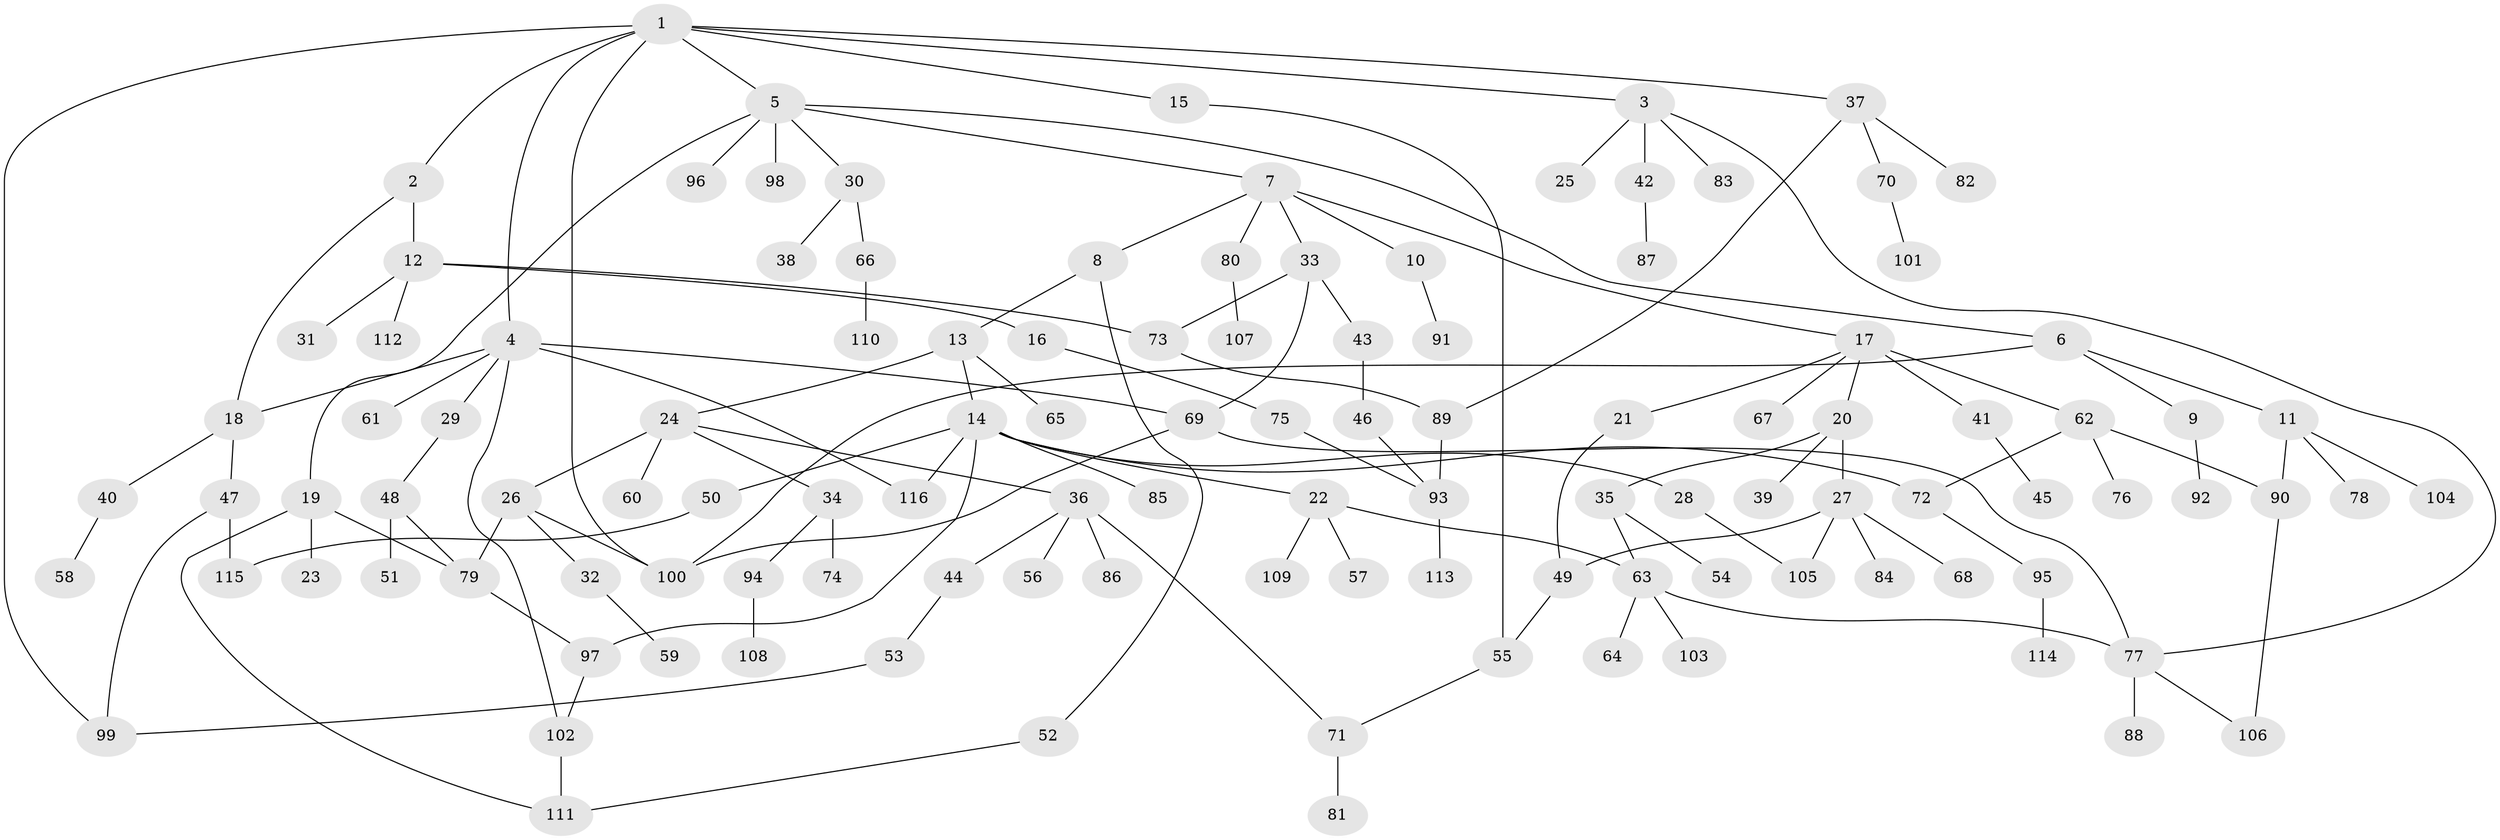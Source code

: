 // Generated by graph-tools (version 1.1) at 2025/25/03/09/25 03:25:26]
// undirected, 116 vertices, 144 edges
graph export_dot {
graph [start="1"]
  node [color=gray90,style=filled];
  1;
  2;
  3;
  4;
  5;
  6;
  7;
  8;
  9;
  10;
  11;
  12;
  13;
  14;
  15;
  16;
  17;
  18;
  19;
  20;
  21;
  22;
  23;
  24;
  25;
  26;
  27;
  28;
  29;
  30;
  31;
  32;
  33;
  34;
  35;
  36;
  37;
  38;
  39;
  40;
  41;
  42;
  43;
  44;
  45;
  46;
  47;
  48;
  49;
  50;
  51;
  52;
  53;
  54;
  55;
  56;
  57;
  58;
  59;
  60;
  61;
  62;
  63;
  64;
  65;
  66;
  67;
  68;
  69;
  70;
  71;
  72;
  73;
  74;
  75;
  76;
  77;
  78;
  79;
  80;
  81;
  82;
  83;
  84;
  85;
  86;
  87;
  88;
  89;
  90;
  91;
  92;
  93;
  94;
  95;
  96;
  97;
  98;
  99;
  100;
  101;
  102;
  103;
  104;
  105;
  106;
  107;
  108;
  109;
  110;
  111;
  112;
  113;
  114;
  115;
  116;
  1 -- 2;
  1 -- 3;
  1 -- 4;
  1 -- 5;
  1 -- 15;
  1 -- 37;
  1 -- 99;
  1 -- 100;
  2 -- 12;
  2 -- 18;
  3 -- 25;
  3 -- 42;
  3 -- 83;
  3 -- 77;
  4 -- 29;
  4 -- 61;
  4 -- 102;
  4 -- 18;
  4 -- 116;
  4 -- 69;
  5 -- 6;
  5 -- 7;
  5 -- 19;
  5 -- 30;
  5 -- 96;
  5 -- 98;
  6 -- 9;
  6 -- 11;
  6 -- 100;
  7 -- 8;
  7 -- 10;
  7 -- 17;
  7 -- 33;
  7 -- 80;
  8 -- 13;
  8 -- 52;
  9 -- 92;
  10 -- 91;
  11 -- 78;
  11 -- 104;
  11 -- 90;
  12 -- 16;
  12 -- 31;
  12 -- 112;
  12 -- 73;
  13 -- 14;
  13 -- 24;
  13 -- 65;
  14 -- 22;
  14 -- 28;
  14 -- 50;
  14 -- 85;
  14 -- 116;
  14 -- 97;
  14 -- 72;
  15 -- 55;
  16 -- 75;
  17 -- 20;
  17 -- 21;
  17 -- 41;
  17 -- 62;
  17 -- 67;
  18 -- 40;
  18 -- 47;
  19 -- 23;
  19 -- 111;
  19 -- 79;
  20 -- 27;
  20 -- 35;
  20 -- 39;
  21 -- 49;
  22 -- 57;
  22 -- 109;
  22 -- 63;
  24 -- 26;
  24 -- 34;
  24 -- 36;
  24 -- 60;
  26 -- 32;
  26 -- 79;
  26 -- 100;
  27 -- 49;
  27 -- 68;
  27 -- 84;
  27 -- 105;
  28 -- 105;
  29 -- 48;
  30 -- 38;
  30 -- 66;
  32 -- 59;
  33 -- 43;
  33 -- 69;
  33 -- 73;
  34 -- 74;
  34 -- 94;
  35 -- 54;
  35 -- 63;
  36 -- 44;
  36 -- 56;
  36 -- 71;
  36 -- 86;
  37 -- 70;
  37 -- 82;
  37 -- 89;
  40 -- 58;
  41 -- 45;
  42 -- 87;
  43 -- 46;
  44 -- 53;
  46 -- 93;
  47 -- 99;
  47 -- 115;
  48 -- 51;
  48 -- 79;
  49 -- 55;
  50 -- 115;
  52 -- 111;
  53 -- 99;
  55 -- 71;
  62 -- 72;
  62 -- 76;
  62 -- 90;
  63 -- 64;
  63 -- 77;
  63 -- 103;
  66 -- 110;
  69 -- 100;
  69 -- 77;
  70 -- 101;
  71 -- 81;
  72 -- 95;
  73 -- 89;
  75 -- 93;
  77 -- 88;
  77 -- 106;
  79 -- 97;
  80 -- 107;
  89 -- 93;
  90 -- 106;
  93 -- 113;
  94 -- 108;
  95 -- 114;
  97 -- 102;
  102 -- 111;
}
